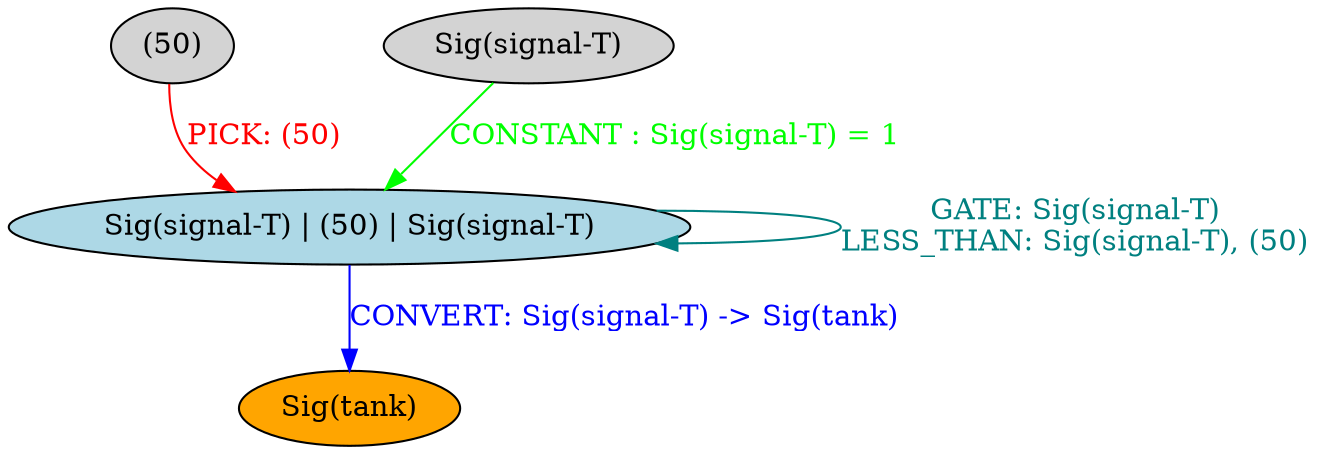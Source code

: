 strict digraph {
	nodesep=1
	1	[style=filled fillcolor=lightblue label="Sig(signal-T) | (50) | Sig(signal-T)"]
	0	[style=filled fillcolor=lightgray label="(50)"]
	3	[style=filled fillcolor=orange label="Sig(tank)"]
	2	[style=filled fillcolor=lightgray label="Sig(signal-T)"]
	1 -> 1	[label="GATE: Sig(signal-T)
LESS_THAN: Sig(signal-T), (50)" color=teal fontcolor=teal]
	1 -> 3	[label="CONVERT: Sig(signal-T) -> Sig(tank)" color=blue fontcolor=blue]
	0 -> 1	[label="PICK: (50)" color=red fontcolor=red]
	2 -> 1	[label="CONSTANT : Sig(signal-T) = 1" color=green fontcolor=green]
}

